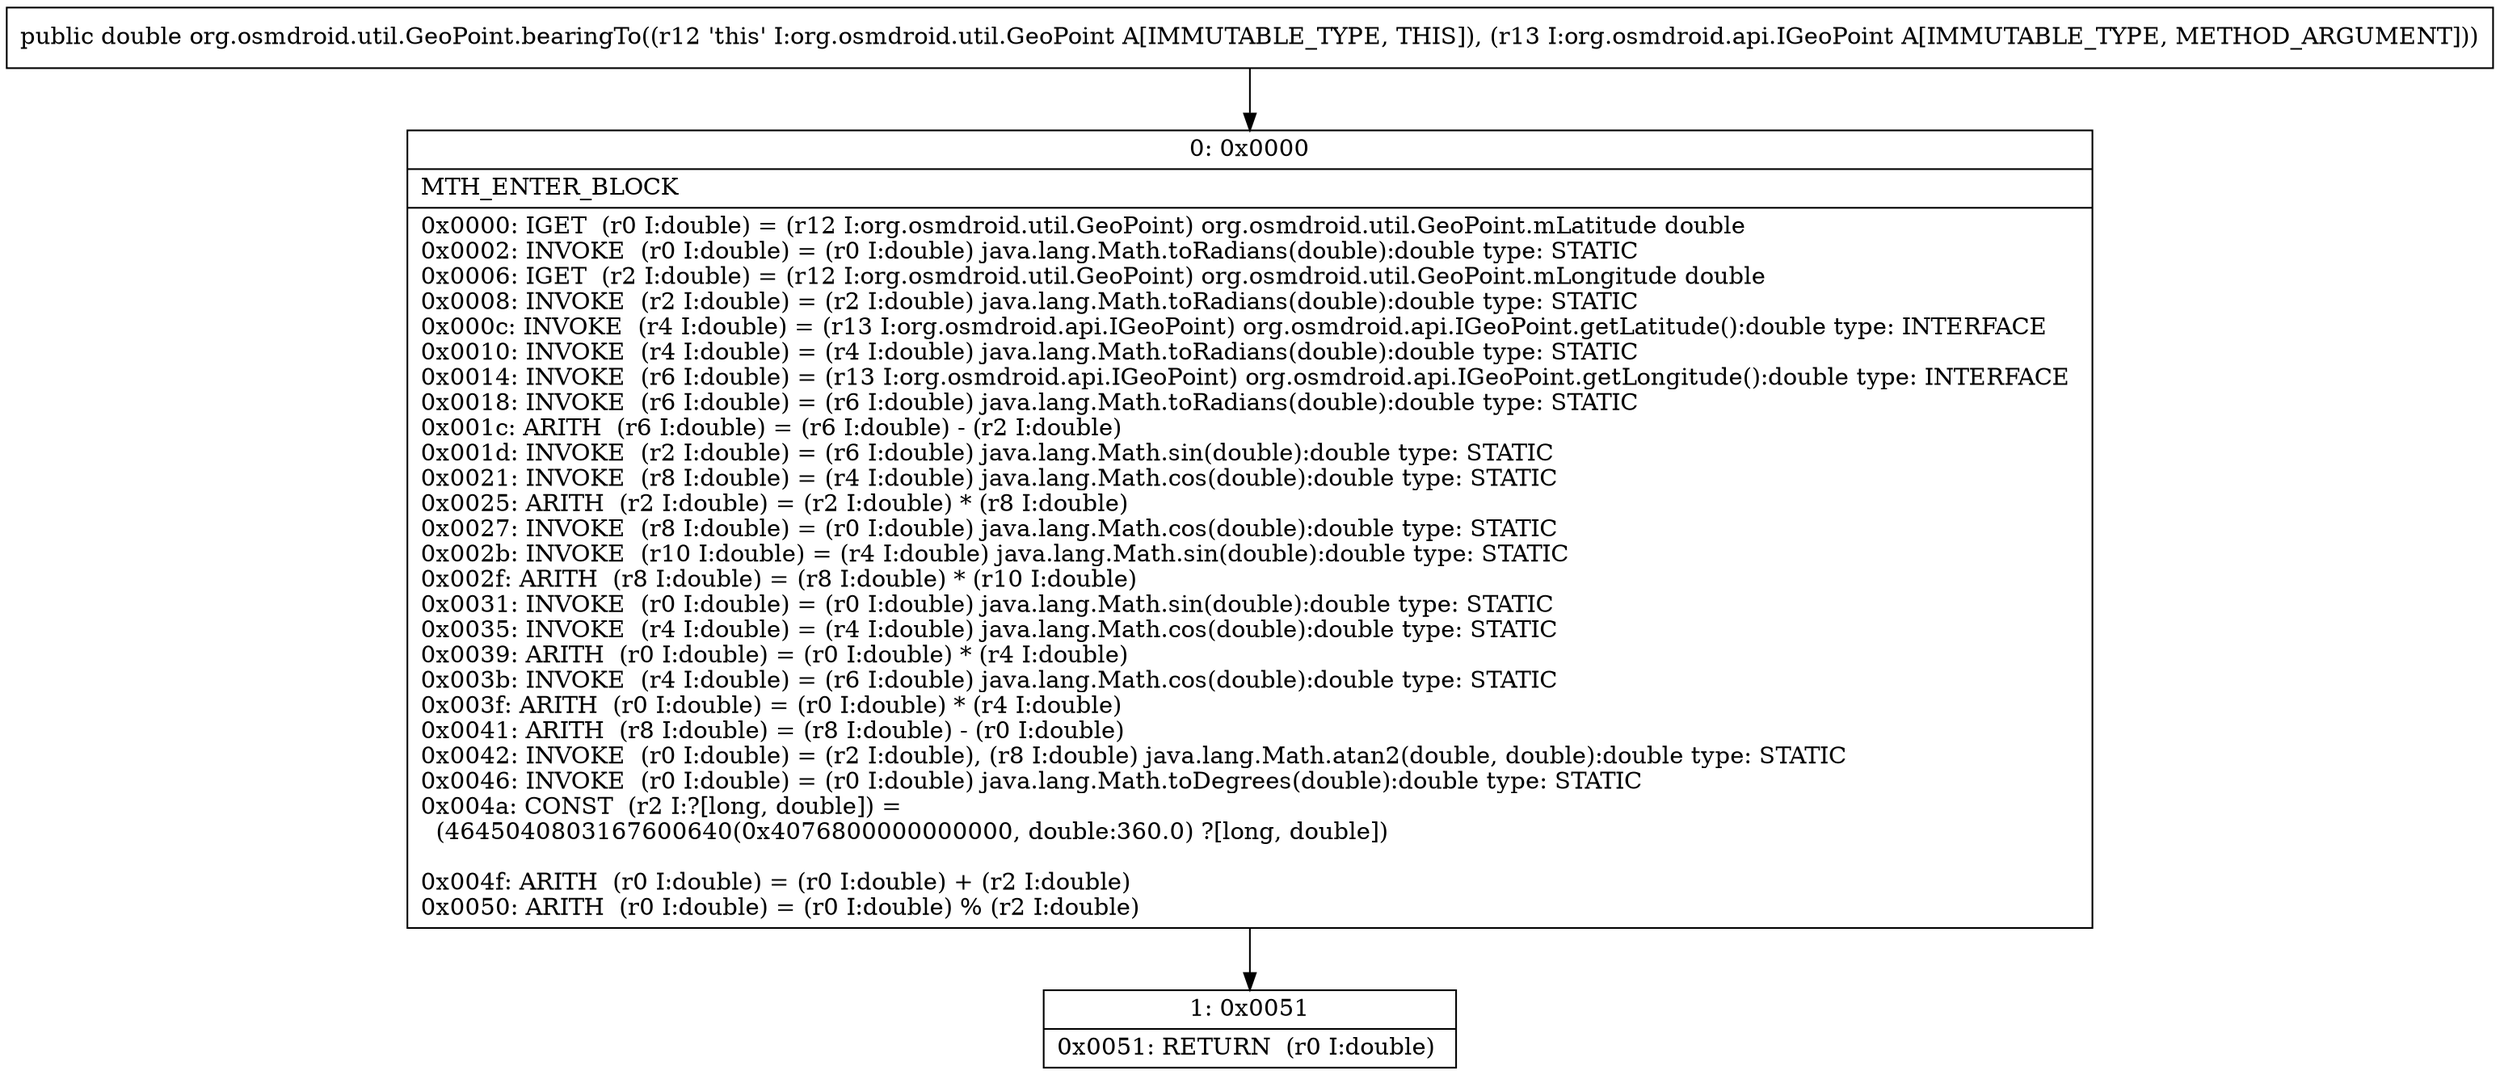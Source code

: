 digraph "CFG fororg.osmdroid.util.GeoPoint.bearingTo(Lorg\/osmdroid\/api\/IGeoPoint;)D" {
Node_0 [shape=record,label="{0\:\ 0x0000|MTH_ENTER_BLOCK\l|0x0000: IGET  (r0 I:double) = (r12 I:org.osmdroid.util.GeoPoint) org.osmdroid.util.GeoPoint.mLatitude double \l0x0002: INVOKE  (r0 I:double) = (r0 I:double) java.lang.Math.toRadians(double):double type: STATIC \l0x0006: IGET  (r2 I:double) = (r12 I:org.osmdroid.util.GeoPoint) org.osmdroid.util.GeoPoint.mLongitude double \l0x0008: INVOKE  (r2 I:double) = (r2 I:double) java.lang.Math.toRadians(double):double type: STATIC \l0x000c: INVOKE  (r4 I:double) = (r13 I:org.osmdroid.api.IGeoPoint) org.osmdroid.api.IGeoPoint.getLatitude():double type: INTERFACE \l0x0010: INVOKE  (r4 I:double) = (r4 I:double) java.lang.Math.toRadians(double):double type: STATIC \l0x0014: INVOKE  (r6 I:double) = (r13 I:org.osmdroid.api.IGeoPoint) org.osmdroid.api.IGeoPoint.getLongitude():double type: INTERFACE \l0x0018: INVOKE  (r6 I:double) = (r6 I:double) java.lang.Math.toRadians(double):double type: STATIC \l0x001c: ARITH  (r6 I:double) = (r6 I:double) \- (r2 I:double) \l0x001d: INVOKE  (r2 I:double) = (r6 I:double) java.lang.Math.sin(double):double type: STATIC \l0x0021: INVOKE  (r8 I:double) = (r4 I:double) java.lang.Math.cos(double):double type: STATIC \l0x0025: ARITH  (r2 I:double) = (r2 I:double) * (r8 I:double) \l0x0027: INVOKE  (r8 I:double) = (r0 I:double) java.lang.Math.cos(double):double type: STATIC \l0x002b: INVOKE  (r10 I:double) = (r4 I:double) java.lang.Math.sin(double):double type: STATIC \l0x002f: ARITH  (r8 I:double) = (r8 I:double) * (r10 I:double) \l0x0031: INVOKE  (r0 I:double) = (r0 I:double) java.lang.Math.sin(double):double type: STATIC \l0x0035: INVOKE  (r4 I:double) = (r4 I:double) java.lang.Math.cos(double):double type: STATIC \l0x0039: ARITH  (r0 I:double) = (r0 I:double) * (r4 I:double) \l0x003b: INVOKE  (r4 I:double) = (r6 I:double) java.lang.Math.cos(double):double type: STATIC \l0x003f: ARITH  (r0 I:double) = (r0 I:double) * (r4 I:double) \l0x0041: ARITH  (r8 I:double) = (r8 I:double) \- (r0 I:double) \l0x0042: INVOKE  (r0 I:double) = (r2 I:double), (r8 I:double) java.lang.Math.atan2(double, double):double type: STATIC \l0x0046: INVOKE  (r0 I:double) = (r0 I:double) java.lang.Math.toDegrees(double):double type: STATIC \l0x004a: CONST  (r2 I:?[long, double]) = \l  (4645040803167600640(0x4076800000000000, double:360.0) ?[long, double])\l \l0x004f: ARITH  (r0 I:double) = (r0 I:double) + (r2 I:double) \l0x0050: ARITH  (r0 I:double) = (r0 I:double) % (r2 I:double) \l}"];
Node_1 [shape=record,label="{1\:\ 0x0051|0x0051: RETURN  (r0 I:double) \l}"];
MethodNode[shape=record,label="{public double org.osmdroid.util.GeoPoint.bearingTo((r12 'this' I:org.osmdroid.util.GeoPoint A[IMMUTABLE_TYPE, THIS]), (r13 I:org.osmdroid.api.IGeoPoint A[IMMUTABLE_TYPE, METHOD_ARGUMENT])) }"];
MethodNode -> Node_0;
Node_0 -> Node_1;
}

